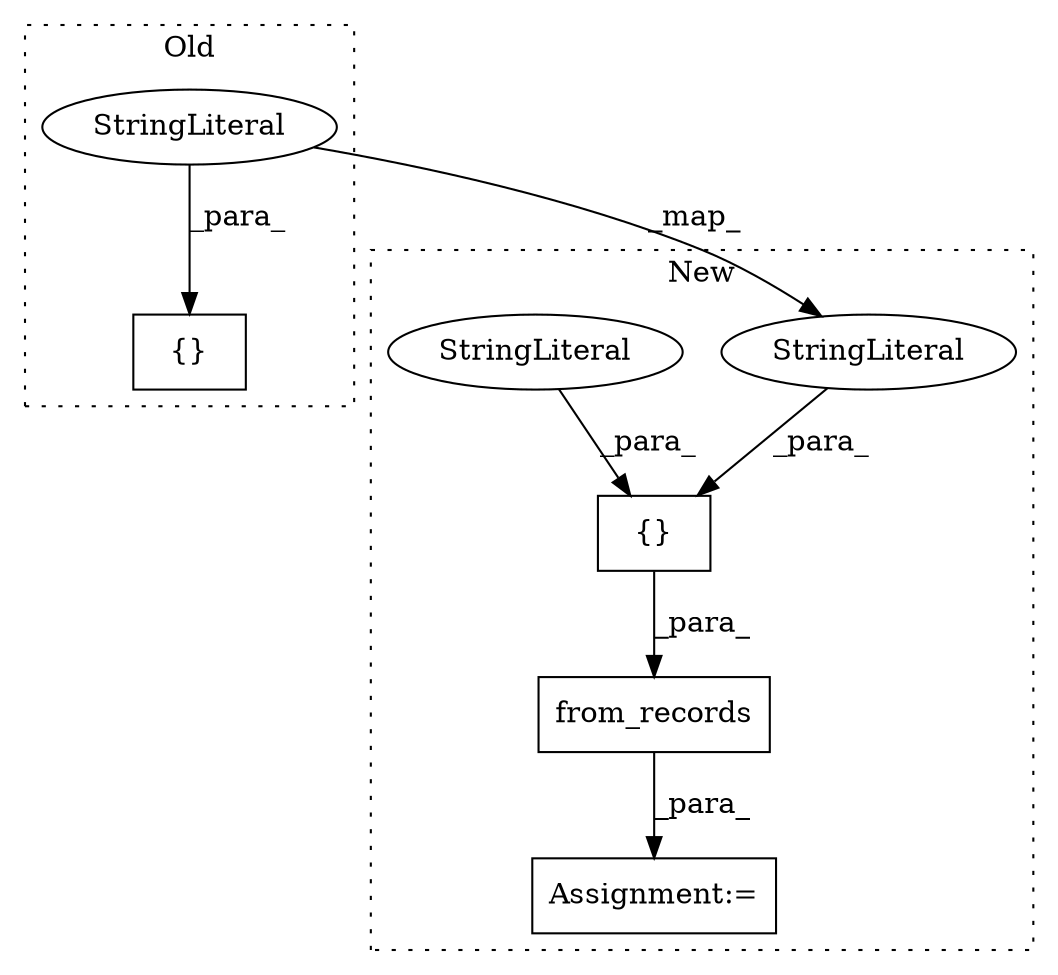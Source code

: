 digraph G {
subgraph cluster0 {
1 [label="{}" a="4" s="1972,2001" l="1,1" shape="box"];
5 [label="StringLiteral" a="45" s="1986" l="8" shape="ellipse"];
label = "Old";
style="dotted";
}
subgraph cluster1 {
2 [label="from_records" a="32" s="1629,1706" l="13,1" shape="box"];
3 [label="{}" a="4" s="784,870" l="1,1" shape="box"];
4 [label="Assignment:=" a="7" s="1781" l="1" shape="box"];
6 [label="StringLiteral" a="45" s="807" l="12" shape="ellipse"];
7 [label="StringLiteral" a="45" s="845" l="13" shape="ellipse"];
label = "New";
style="dotted";
}
2 -> 4 [label="_para_"];
3 -> 2 [label="_para_"];
5 -> 6 [label="_map_"];
5 -> 1 [label="_para_"];
6 -> 3 [label="_para_"];
7 -> 3 [label="_para_"];
}
